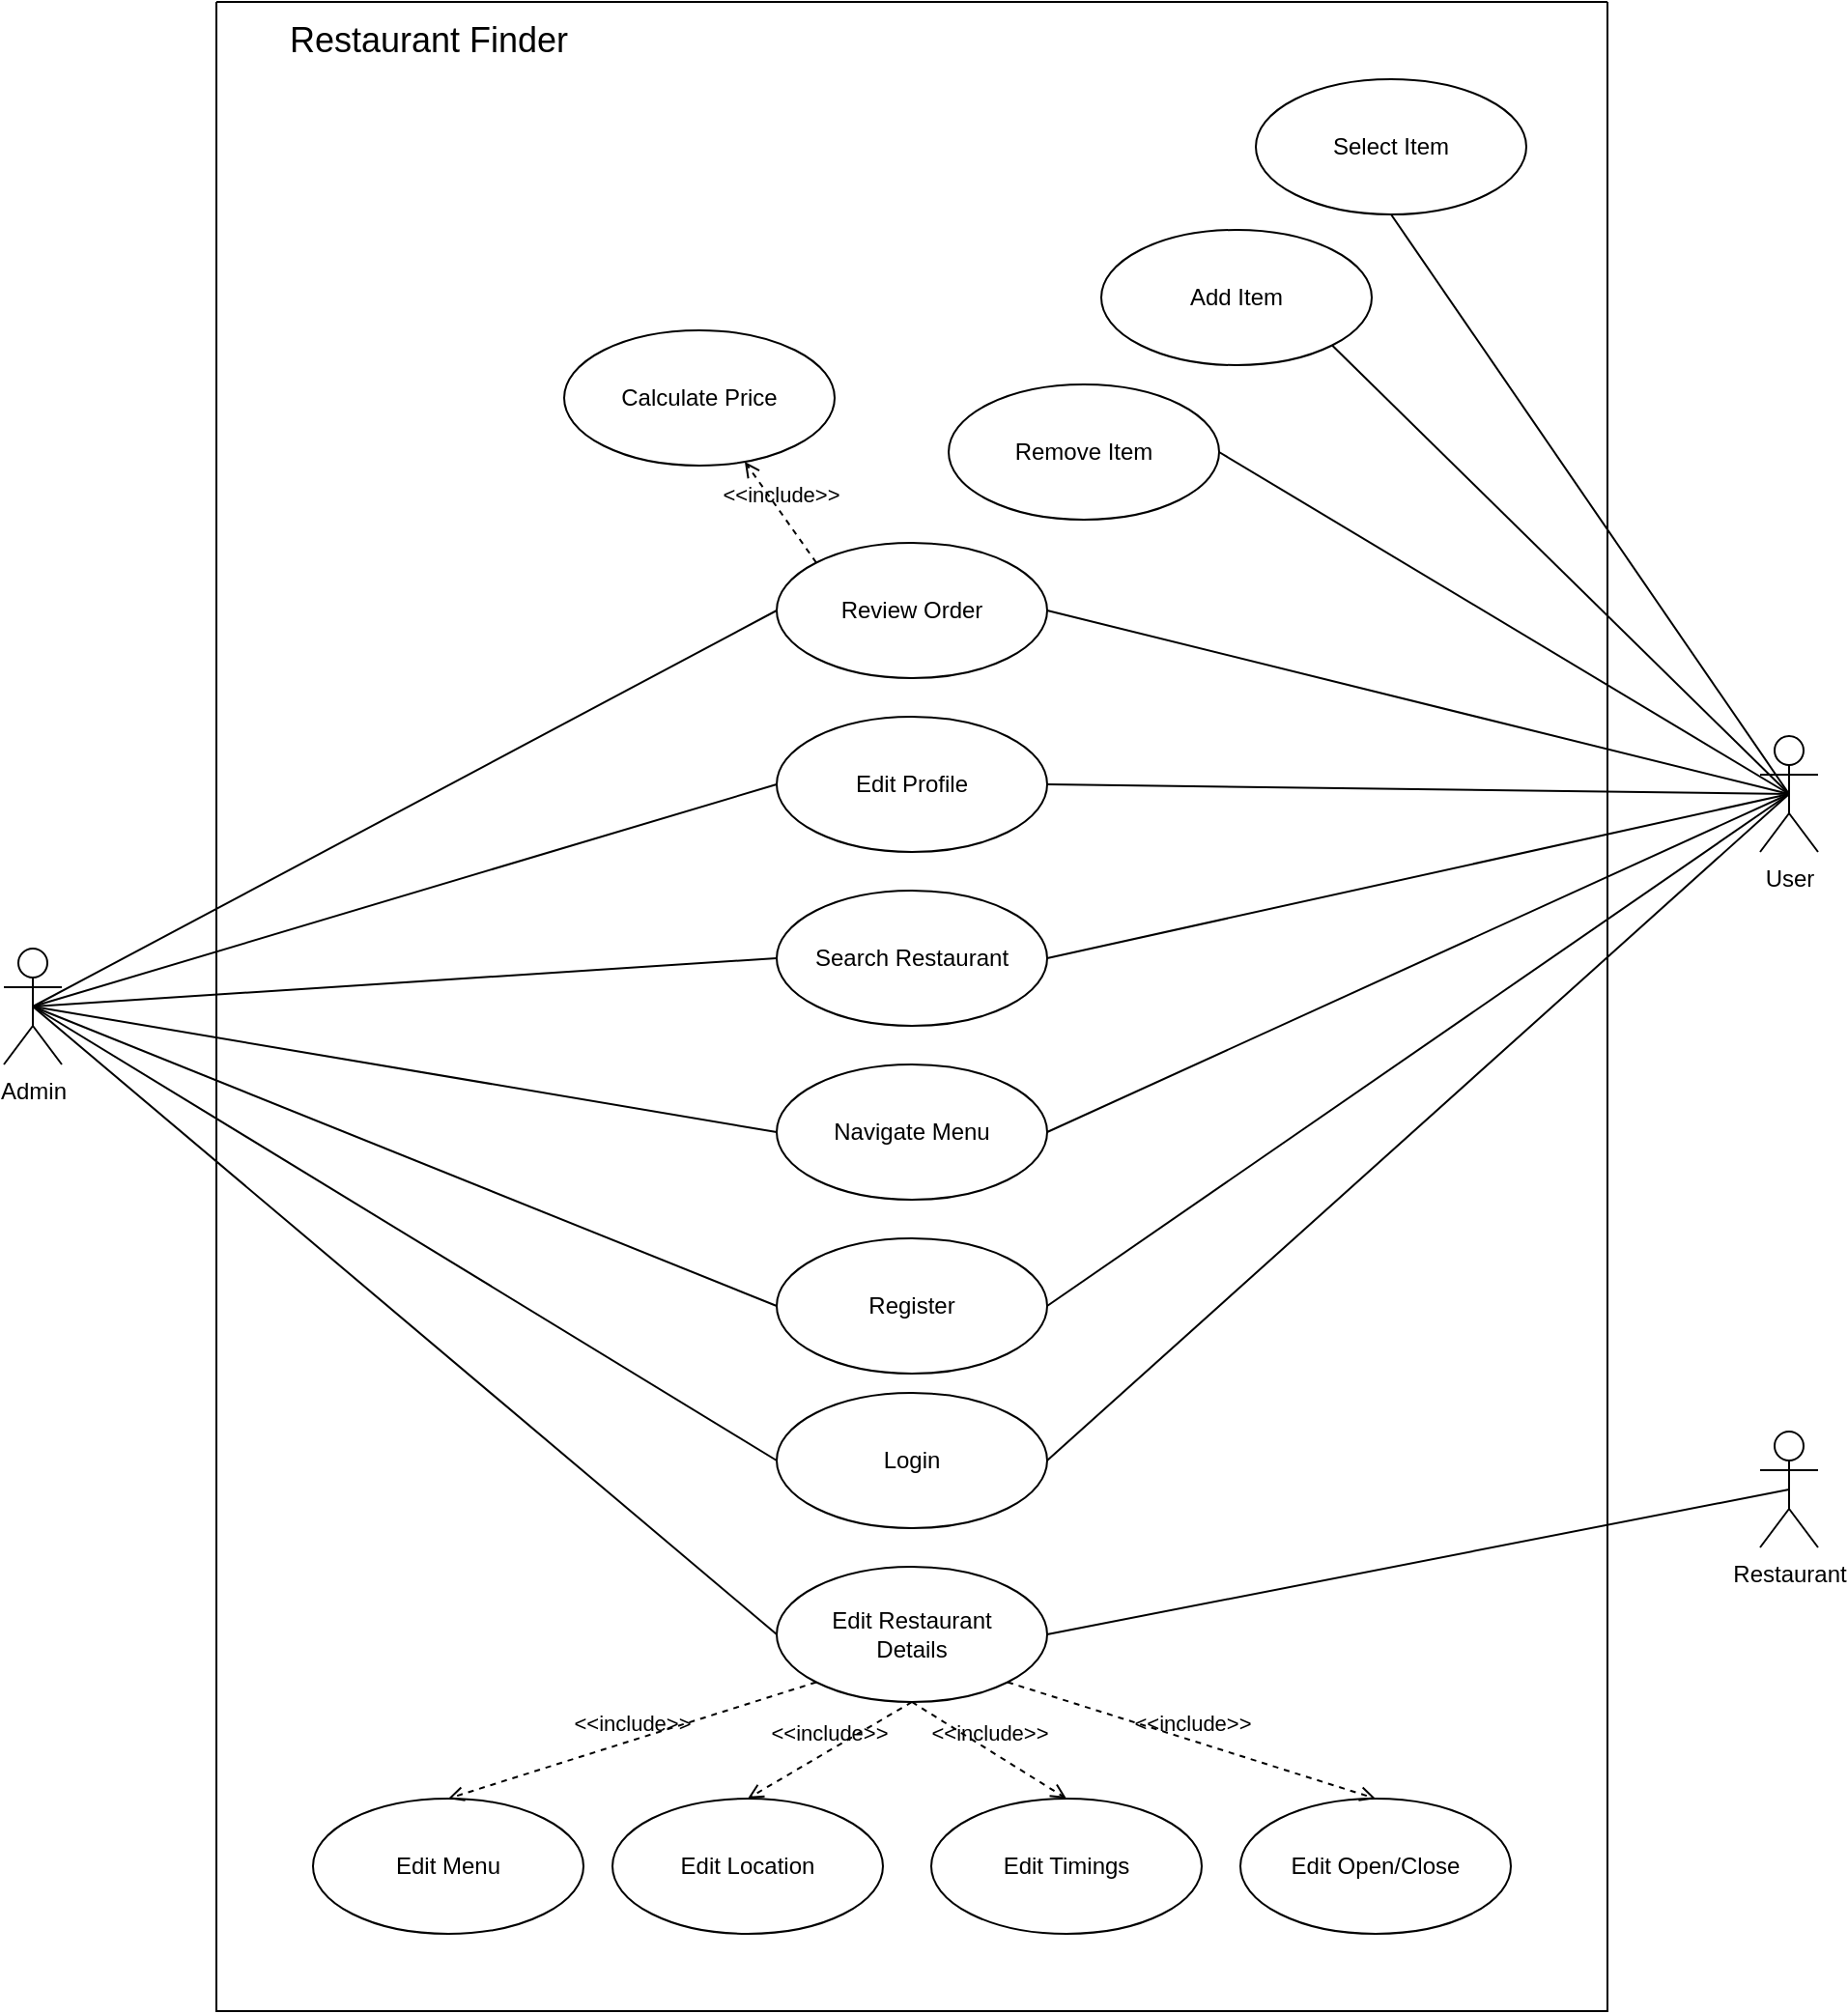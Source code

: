 <mxfile version="16.0.3" type="github">
  <diagram id="BYA2aRcAJq5v6OB1ltSx" name="Page-1">
    <mxGraphModel dx="1043" dy="571" grid="1" gridSize="10" guides="1" tooltips="1" connect="1" arrows="1" fold="1" page="1" pageScale="1" pageWidth="1169" pageHeight="1654" math="0" shadow="0">
      <root>
        <mxCell id="0" />
        <mxCell id="1" parent="0" />
        <mxCell id="14iGhpF5pFpxHJ2JXWDJ-31" style="rounded=0;orthogonalLoop=1;jettySize=auto;html=1;exitX=0.5;exitY=0.5;exitDx=0;exitDy=0;exitPerimeter=0;entryX=0.5;entryY=1;entryDx=0;entryDy=0;endArrow=none;endFill=0;" edge="1" parent="1" source="14iGhpF5pFpxHJ2JXWDJ-1" target="14iGhpF5pFpxHJ2JXWDJ-18">
          <mxGeometry relative="1" as="geometry" />
        </mxCell>
        <mxCell id="14iGhpF5pFpxHJ2JXWDJ-32" style="edgeStyle=none;rounded=0;orthogonalLoop=1;jettySize=auto;html=1;exitX=0.5;exitY=0.5;exitDx=0;exitDy=0;exitPerimeter=0;entryX=1;entryY=1;entryDx=0;entryDy=0;endArrow=none;endFill=0;" edge="1" parent="1" source="14iGhpF5pFpxHJ2JXWDJ-1" target="14iGhpF5pFpxHJ2JXWDJ-19">
          <mxGeometry relative="1" as="geometry" />
        </mxCell>
        <mxCell id="14iGhpF5pFpxHJ2JXWDJ-33" style="edgeStyle=none;rounded=0;orthogonalLoop=1;jettySize=auto;html=1;exitX=0.5;exitY=0.5;exitDx=0;exitDy=0;exitPerimeter=0;entryX=1;entryY=0.5;entryDx=0;entryDy=0;endArrow=none;endFill=0;" edge="1" parent="1" source="14iGhpF5pFpxHJ2JXWDJ-1" target="14iGhpF5pFpxHJ2JXWDJ-20">
          <mxGeometry relative="1" as="geometry" />
        </mxCell>
        <mxCell id="14iGhpF5pFpxHJ2JXWDJ-34" style="edgeStyle=none;rounded=0;orthogonalLoop=1;jettySize=auto;html=1;exitX=0.5;exitY=0.5;exitDx=0;exitDy=0;exitPerimeter=0;entryX=1;entryY=0.5;entryDx=0;entryDy=0;endArrow=none;endFill=0;" edge="1" parent="1" source="14iGhpF5pFpxHJ2JXWDJ-1" target="14iGhpF5pFpxHJ2JXWDJ-21">
          <mxGeometry relative="1" as="geometry" />
        </mxCell>
        <mxCell id="14iGhpF5pFpxHJ2JXWDJ-35" style="edgeStyle=none;rounded=0;orthogonalLoop=1;jettySize=auto;html=1;exitX=0.5;exitY=0.5;exitDx=0;exitDy=0;exitPerimeter=0;entryX=1;entryY=0.5;entryDx=0;entryDy=0;endArrow=none;endFill=0;" edge="1" parent="1" source="14iGhpF5pFpxHJ2JXWDJ-1" target="14iGhpF5pFpxHJ2JXWDJ-8">
          <mxGeometry relative="1" as="geometry" />
        </mxCell>
        <mxCell id="14iGhpF5pFpxHJ2JXWDJ-36" style="edgeStyle=none;rounded=0;orthogonalLoop=1;jettySize=auto;html=1;exitX=0.5;exitY=0.5;exitDx=0;exitDy=0;exitPerimeter=0;entryX=1;entryY=0.5;entryDx=0;entryDy=0;endArrow=none;endFill=0;" edge="1" parent="1" source="14iGhpF5pFpxHJ2JXWDJ-1" target="14iGhpF5pFpxHJ2JXWDJ-9">
          <mxGeometry relative="1" as="geometry" />
        </mxCell>
        <mxCell id="14iGhpF5pFpxHJ2JXWDJ-37" style="edgeStyle=none;rounded=0;orthogonalLoop=1;jettySize=auto;html=1;exitX=0.5;exitY=0.5;exitDx=0;exitDy=0;exitPerimeter=0;entryX=1;entryY=0.5;entryDx=0;entryDy=0;endArrow=none;endFill=0;" edge="1" parent="1" source="14iGhpF5pFpxHJ2JXWDJ-1" target="14iGhpF5pFpxHJ2JXWDJ-26">
          <mxGeometry relative="1" as="geometry" />
        </mxCell>
        <mxCell id="14iGhpF5pFpxHJ2JXWDJ-38" style="edgeStyle=none;rounded=0;orthogonalLoop=1;jettySize=auto;html=1;exitX=0.5;exitY=0.5;exitDx=0;exitDy=0;exitPerimeter=0;entryX=1;entryY=0.5;entryDx=0;entryDy=0;endArrow=none;endFill=0;" edge="1" parent="1" source="14iGhpF5pFpxHJ2JXWDJ-1" target="14iGhpF5pFpxHJ2JXWDJ-6">
          <mxGeometry relative="1" as="geometry" />
        </mxCell>
        <mxCell id="14iGhpF5pFpxHJ2JXWDJ-39" style="edgeStyle=none;rounded=0;orthogonalLoop=1;jettySize=auto;html=1;exitX=0.5;exitY=0.5;exitDx=0;exitDy=0;exitPerimeter=0;entryX=1;entryY=0.5;entryDx=0;entryDy=0;endArrow=none;endFill=0;" edge="1" parent="1" source="14iGhpF5pFpxHJ2JXWDJ-1" target="14iGhpF5pFpxHJ2JXWDJ-7">
          <mxGeometry relative="1" as="geometry" />
        </mxCell>
        <mxCell id="14iGhpF5pFpxHJ2JXWDJ-1" value="User" style="shape=umlActor;verticalLabelPosition=bottom;verticalAlign=top;html=1;outlineConnect=0;" vertex="1" parent="1">
          <mxGeometry x="1039" y="540" width="30" height="60" as="geometry" />
        </mxCell>
        <mxCell id="14iGhpF5pFpxHJ2JXWDJ-40" style="edgeStyle=none;rounded=0;orthogonalLoop=1;jettySize=auto;html=1;exitX=0.5;exitY=0.5;exitDx=0;exitDy=0;exitPerimeter=0;entryX=1;entryY=0.5;entryDx=0;entryDy=0;endArrow=none;endFill=0;" edge="1" parent="1" source="14iGhpF5pFpxHJ2JXWDJ-2" target="14iGhpF5pFpxHJ2JXWDJ-10">
          <mxGeometry relative="1" as="geometry" />
        </mxCell>
        <mxCell id="14iGhpF5pFpxHJ2JXWDJ-2" value="Restaurant" style="shape=umlActor;verticalLabelPosition=bottom;verticalAlign=top;html=1;outlineConnect=0;" vertex="1" parent="1">
          <mxGeometry x="1039" y="900" width="30" height="60" as="geometry" />
        </mxCell>
        <mxCell id="14iGhpF5pFpxHJ2JXWDJ-5" value="" style="swimlane;startSize=0;" vertex="1" parent="1">
          <mxGeometry x="240" y="160" width="720" height="1040" as="geometry">
            <mxRectangle x="240" y="160" width="50" height="40" as="alternateBounds" />
          </mxGeometry>
        </mxCell>
        <mxCell id="14iGhpF5pFpxHJ2JXWDJ-6" value="Register" style="ellipse;whiteSpace=wrap;html=1;" vertex="1" parent="14iGhpF5pFpxHJ2JXWDJ-5">
          <mxGeometry x="290" y="640" width="140" height="70" as="geometry" />
        </mxCell>
        <mxCell id="14iGhpF5pFpxHJ2JXWDJ-7" value="Login" style="ellipse;whiteSpace=wrap;html=1;" vertex="1" parent="14iGhpF5pFpxHJ2JXWDJ-5">
          <mxGeometry x="290" y="720" width="140" height="70" as="geometry" />
        </mxCell>
        <mxCell id="14iGhpF5pFpxHJ2JXWDJ-8" value="Edit Profile" style="ellipse;whiteSpace=wrap;html=1;" vertex="1" parent="14iGhpF5pFpxHJ2JXWDJ-5">
          <mxGeometry x="290" y="370" width="140" height="70" as="geometry" />
        </mxCell>
        <mxCell id="14iGhpF5pFpxHJ2JXWDJ-9" value="Search Restaurant" style="ellipse;whiteSpace=wrap;html=1;" vertex="1" parent="14iGhpF5pFpxHJ2JXWDJ-5">
          <mxGeometry x="290" y="460" width="140" height="70" as="geometry" />
        </mxCell>
        <mxCell id="14iGhpF5pFpxHJ2JXWDJ-11" value="Edit Timings" style="ellipse;whiteSpace=wrap;html=1;" vertex="1" parent="14iGhpF5pFpxHJ2JXWDJ-5">
          <mxGeometry x="370" y="930" width="140" height="70" as="geometry" />
        </mxCell>
        <mxCell id="14iGhpF5pFpxHJ2JXWDJ-12" value="Edit Location" style="ellipse;whiteSpace=wrap;html=1;" vertex="1" parent="14iGhpF5pFpxHJ2JXWDJ-5">
          <mxGeometry x="205" y="930" width="140" height="70" as="geometry" />
        </mxCell>
        <mxCell id="14iGhpF5pFpxHJ2JXWDJ-13" value="Edit Open/Close" style="ellipse;whiteSpace=wrap;html=1;" vertex="1" parent="14iGhpF5pFpxHJ2JXWDJ-5">
          <mxGeometry x="530" y="930" width="140" height="70" as="geometry" />
        </mxCell>
        <mxCell id="14iGhpF5pFpxHJ2JXWDJ-18" value="Select Item" style="ellipse;whiteSpace=wrap;html=1;" vertex="1" parent="14iGhpF5pFpxHJ2JXWDJ-5">
          <mxGeometry x="538" y="40" width="140" height="70" as="geometry" />
        </mxCell>
        <mxCell id="14iGhpF5pFpxHJ2JXWDJ-19" value="Add Item" style="ellipse;whiteSpace=wrap;html=1;" vertex="1" parent="14iGhpF5pFpxHJ2JXWDJ-5">
          <mxGeometry x="458" y="118" width="140" height="70" as="geometry" />
        </mxCell>
        <mxCell id="14iGhpF5pFpxHJ2JXWDJ-20" value="Remove Item" style="ellipse;whiteSpace=wrap;html=1;" vertex="1" parent="14iGhpF5pFpxHJ2JXWDJ-5">
          <mxGeometry x="379" y="198" width="140" height="70" as="geometry" />
        </mxCell>
        <mxCell id="14iGhpF5pFpxHJ2JXWDJ-21" value="Review Order" style="ellipse;whiteSpace=wrap;html=1;" vertex="1" parent="14iGhpF5pFpxHJ2JXWDJ-5">
          <mxGeometry x="290" y="280" width="140" height="70" as="geometry" />
        </mxCell>
        <mxCell id="14iGhpF5pFpxHJ2JXWDJ-22" value="Calculate Price" style="ellipse;whiteSpace=wrap;html=1;" vertex="1" parent="14iGhpF5pFpxHJ2JXWDJ-5">
          <mxGeometry x="180" y="170" width="140" height="70" as="geometry" />
        </mxCell>
        <mxCell id="14iGhpF5pFpxHJ2JXWDJ-23" value="&amp;lt;&amp;lt;include&amp;gt;&amp;gt;" style="edgeStyle=none;html=1;endArrow=open;verticalAlign=bottom;dashed=1;labelBackgroundColor=none;rounded=0;exitX=0;exitY=0;exitDx=0;exitDy=0;" edge="1" parent="14iGhpF5pFpxHJ2JXWDJ-5" source="14iGhpF5pFpxHJ2JXWDJ-21" target="14iGhpF5pFpxHJ2JXWDJ-22">
          <mxGeometry width="160" relative="1" as="geometry">
            <mxPoint x="300" y="30" as="sourcePoint" />
            <mxPoint x="460" y="30" as="targetPoint" />
          </mxGeometry>
        </mxCell>
        <mxCell id="14iGhpF5pFpxHJ2JXWDJ-24" value="Edit Menu" style="ellipse;whiteSpace=wrap;html=1;" vertex="1" parent="14iGhpF5pFpxHJ2JXWDJ-5">
          <mxGeometry x="50" y="930" width="140" height="70" as="geometry" />
        </mxCell>
        <mxCell id="14iGhpF5pFpxHJ2JXWDJ-26" value="Navigate Menu" style="ellipse;whiteSpace=wrap;html=1;" vertex="1" parent="14iGhpF5pFpxHJ2JXWDJ-5">
          <mxGeometry x="290" y="550" width="140" height="70" as="geometry" />
        </mxCell>
        <mxCell id="14iGhpF5pFpxHJ2JXWDJ-15" value="&amp;lt;&amp;lt;include&amp;gt;&amp;gt;" style="edgeStyle=none;html=1;endArrow=open;verticalAlign=bottom;dashed=1;labelBackgroundColor=none;rounded=0;entryX=0.5;entryY=0;entryDx=0;entryDy=0;startArrow=none;exitX=0.5;exitY=1;exitDx=0;exitDy=0;" edge="1" parent="14iGhpF5pFpxHJ2JXWDJ-5" source="14iGhpF5pFpxHJ2JXWDJ-10" target="14iGhpF5pFpxHJ2JXWDJ-12">
          <mxGeometry width="160" relative="1" as="geometry">
            <mxPoint x="370" y="850" as="sourcePoint" />
            <mxPoint x="530" y="760" as="targetPoint" />
          </mxGeometry>
        </mxCell>
        <mxCell id="14iGhpF5pFpxHJ2JXWDJ-14" value="&amp;lt;&amp;lt;include&amp;gt;&amp;gt;" style="edgeStyle=none;html=1;endArrow=open;verticalAlign=bottom;dashed=1;labelBackgroundColor=none;rounded=0;exitX=0.5;exitY=1;exitDx=0;exitDy=0;entryX=0.5;entryY=0;entryDx=0;entryDy=0;" edge="1" parent="14iGhpF5pFpxHJ2JXWDJ-5" source="14iGhpF5pFpxHJ2JXWDJ-10" target="14iGhpF5pFpxHJ2JXWDJ-11">
          <mxGeometry width="160" relative="1" as="geometry">
            <mxPoint x="390" y="930" as="sourcePoint" />
            <mxPoint x="550" y="930" as="targetPoint" />
          </mxGeometry>
        </mxCell>
        <mxCell id="14iGhpF5pFpxHJ2JXWDJ-16" value="&amp;lt;&amp;lt;include&amp;gt;&amp;gt;" style="edgeStyle=none;html=1;endArrow=open;verticalAlign=bottom;dashed=1;labelBackgroundColor=none;rounded=0;exitX=1;exitY=1;exitDx=0;exitDy=0;entryX=0.5;entryY=0;entryDx=0;entryDy=0;" edge="1" parent="14iGhpF5pFpxHJ2JXWDJ-5" source="14iGhpF5pFpxHJ2JXWDJ-10" target="14iGhpF5pFpxHJ2JXWDJ-13">
          <mxGeometry width="160" relative="1" as="geometry">
            <mxPoint x="547.503" y="814.251" as="sourcePoint" />
            <mxPoint x="540" y="770" as="targetPoint" />
          </mxGeometry>
        </mxCell>
        <mxCell id="14iGhpF5pFpxHJ2JXWDJ-25" value="&amp;lt;&amp;lt;include&amp;gt;&amp;gt;" style="edgeStyle=none;html=1;endArrow=open;verticalAlign=bottom;dashed=1;labelBackgroundColor=none;rounded=0;entryX=0.5;entryY=0;entryDx=0;entryDy=0;exitX=0;exitY=1;exitDx=0;exitDy=0;" edge="1" parent="14iGhpF5pFpxHJ2JXWDJ-5" target="14iGhpF5pFpxHJ2JXWDJ-24" source="14iGhpF5pFpxHJ2JXWDJ-10">
          <mxGeometry width="160" relative="1" as="geometry">
            <mxPoint x="320" y="910" as="sourcePoint" />
            <mxPoint x="575" y="836" as="targetPoint" />
          </mxGeometry>
        </mxCell>
        <mxCell id="14iGhpF5pFpxHJ2JXWDJ-10" value="Edit Restaurant &lt;br&gt;Details" style="ellipse;whiteSpace=wrap;html=1;" vertex="1" parent="14iGhpF5pFpxHJ2JXWDJ-5">
          <mxGeometry x="290" y="810" width="140" height="70" as="geometry" />
        </mxCell>
        <mxCell id="14iGhpF5pFpxHJ2JXWDJ-50" value="&lt;font style=&quot;font-size: 18px&quot;&gt;Restaurant Finder&lt;/font&gt;" style="text;html=1;strokeColor=none;fillColor=none;align=center;verticalAlign=middle;whiteSpace=wrap;rounded=0;" vertex="1" parent="14iGhpF5pFpxHJ2JXWDJ-5">
          <mxGeometry x="20" width="180" height="40" as="geometry" />
        </mxCell>
        <mxCell id="14iGhpF5pFpxHJ2JXWDJ-43" style="edgeStyle=none;rounded=0;orthogonalLoop=1;jettySize=auto;html=1;exitX=0.5;exitY=0.5;exitDx=0;exitDy=0;exitPerimeter=0;entryX=0;entryY=0.5;entryDx=0;entryDy=0;endArrow=none;endFill=0;" edge="1" parent="1" source="14iGhpF5pFpxHJ2JXWDJ-42" target="14iGhpF5pFpxHJ2JXWDJ-21">
          <mxGeometry relative="1" as="geometry" />
        </mxCell>
        <mxCell id="14iGhpF5pFpxHJ2JXWDJ-44" style="edgeStyle=none;rounded=0;orthogonalLoop=1;jettySize=auto;html=1;exitX=0.5;exitY=0.5;exitDx=0;exitDy=0;exitPerimeter=0;entryX=0;entryY=0.5;entryDx=0;entryDy=0;endArrow=none;endFill=0;" edge="1" parent="1" source="14iGhpF5pFpxHJ2JXWDJ-42" target="14iGhpF5pFpxHJ2JXWDJ-8">
          <mxGeometry relative="1" as="geometry" />
        </mxCell>
        <mxCell id="14iGhpF5pFpxHJ2JXWDJ-45" style="edgeStyle=none;rounded=0;orthogonalLoop=1;jettySize=auto;html=1;exitX=0.5;exitY=0.5;exitDx=0;exitDy=0;exitPerimeter=0;entryX=0;entryY=0.5;entryDx=0;entryDy=0;endArrow=none;endFill=0;" edge="1" parent="1" source="14iGhpF5pFpxHJ2JXWDJ-42" target="14iGhpF5pFpxHJ2JXWDJ-9">
          <mxGeometry relative="1" as="geometry" />
        </mxCell>
        <mxCell id="14iGhpF5pFpxHJ2JXWDJ-46" style="edgeStyle=none;rounded=0;orthogonalLoop=1;jettySize=auto;html=1;exitX=0.5;exitY=0.5;exitDx=0;exitDy=0;exitPerimeter=0;entryX=0;entryY=0.5;entryDx=0;entryDy=0;endArrow=none;endFill=0;" edge="1" parent="1" source="14iGhpF5pFpxHJ2JXWDJ-42" target="14iGhpF5pFpxHJ2JXWDJ-26">
          <mxGeometry relative="1" as="geometry" />
        </mxCell>
        <mxCell id="14iGhpF5pFpxHJ2JXWDJ-47" style="edgeStyle=none;rounded=0;orthogonalLoop=1;jettySize=auto;html=1;exitX=0.5;exitY=0.5;exitDx=0;exitDy=0;exitPerimeter=0;entryX=0;entryY=0.5;entryDx=0;entryDy=0;endArrow=none;endFill=0;" edge="1" parent="1" source="14iGhpF5pFpxHJ2JXWDJ-42" target="14iGhpF5pFpxHJ2JXWDJ-6">
          <mxGeometry relative="1" as="geometry" />
        </mxCell>
        <mxCell id="14iGhpF5pFpxHJ2JXWDJ-48" style="edgeStyle=none;rounded=0;orthogonalLoop=1;jettySize=auto;html=1;exitX=0.5;exitY=0.5;exitDx=0;exitDy=0;exitPerimeter=0;entryX=0;entryY=0.5;entryDx=0;entryDy=0;endArrow=none;endFill=0;" edge="1" parent="1" source="14iGhpF5pFpxHJ2JXWDJ-42" target="14iGhpF5pFpxHJ2JXWDJ-7">
          <mxGeometry relative="1" as="geometry" />
        </mxCell>
        <mxCell id="14iGhpF5pFpxHJ2JXWDJ-49" style="edgeStyle=none;rounded=0;orthogonalLoop=1;jettySize=auto;html=1;exitX=0.5;exitY=0.5;exitDx=0;exitDy=0;exitPerimeter=0;entryX=0;entryY=0.5;entryDx=0;entryDy=0;endArrow=none;endFill=0;" edge="1" parent="1" source="14iGhpF5pFpxHJ2JXWDJ-42" target="14iGhpF5pFpxHJ2JXWDJ-10">
          <mxGeometry relative="1" as="geometry" />
        </mxCell>
        <mxCell id="14iGhpF5pFpxHJ2JXWDJ-42" value="Admin" style="shape=umlActor;verticalLabelPosition=bottom;verticalAlign=top;html=1;outlineConnect=0;" vertex="1" parent="1">
          <mxGeometry x="130" y="650" width="30" height="60" as="geometry" />
        </mxCell>
      </root>
    </mxGraphModel>
  </diagram>
</mxfile>
